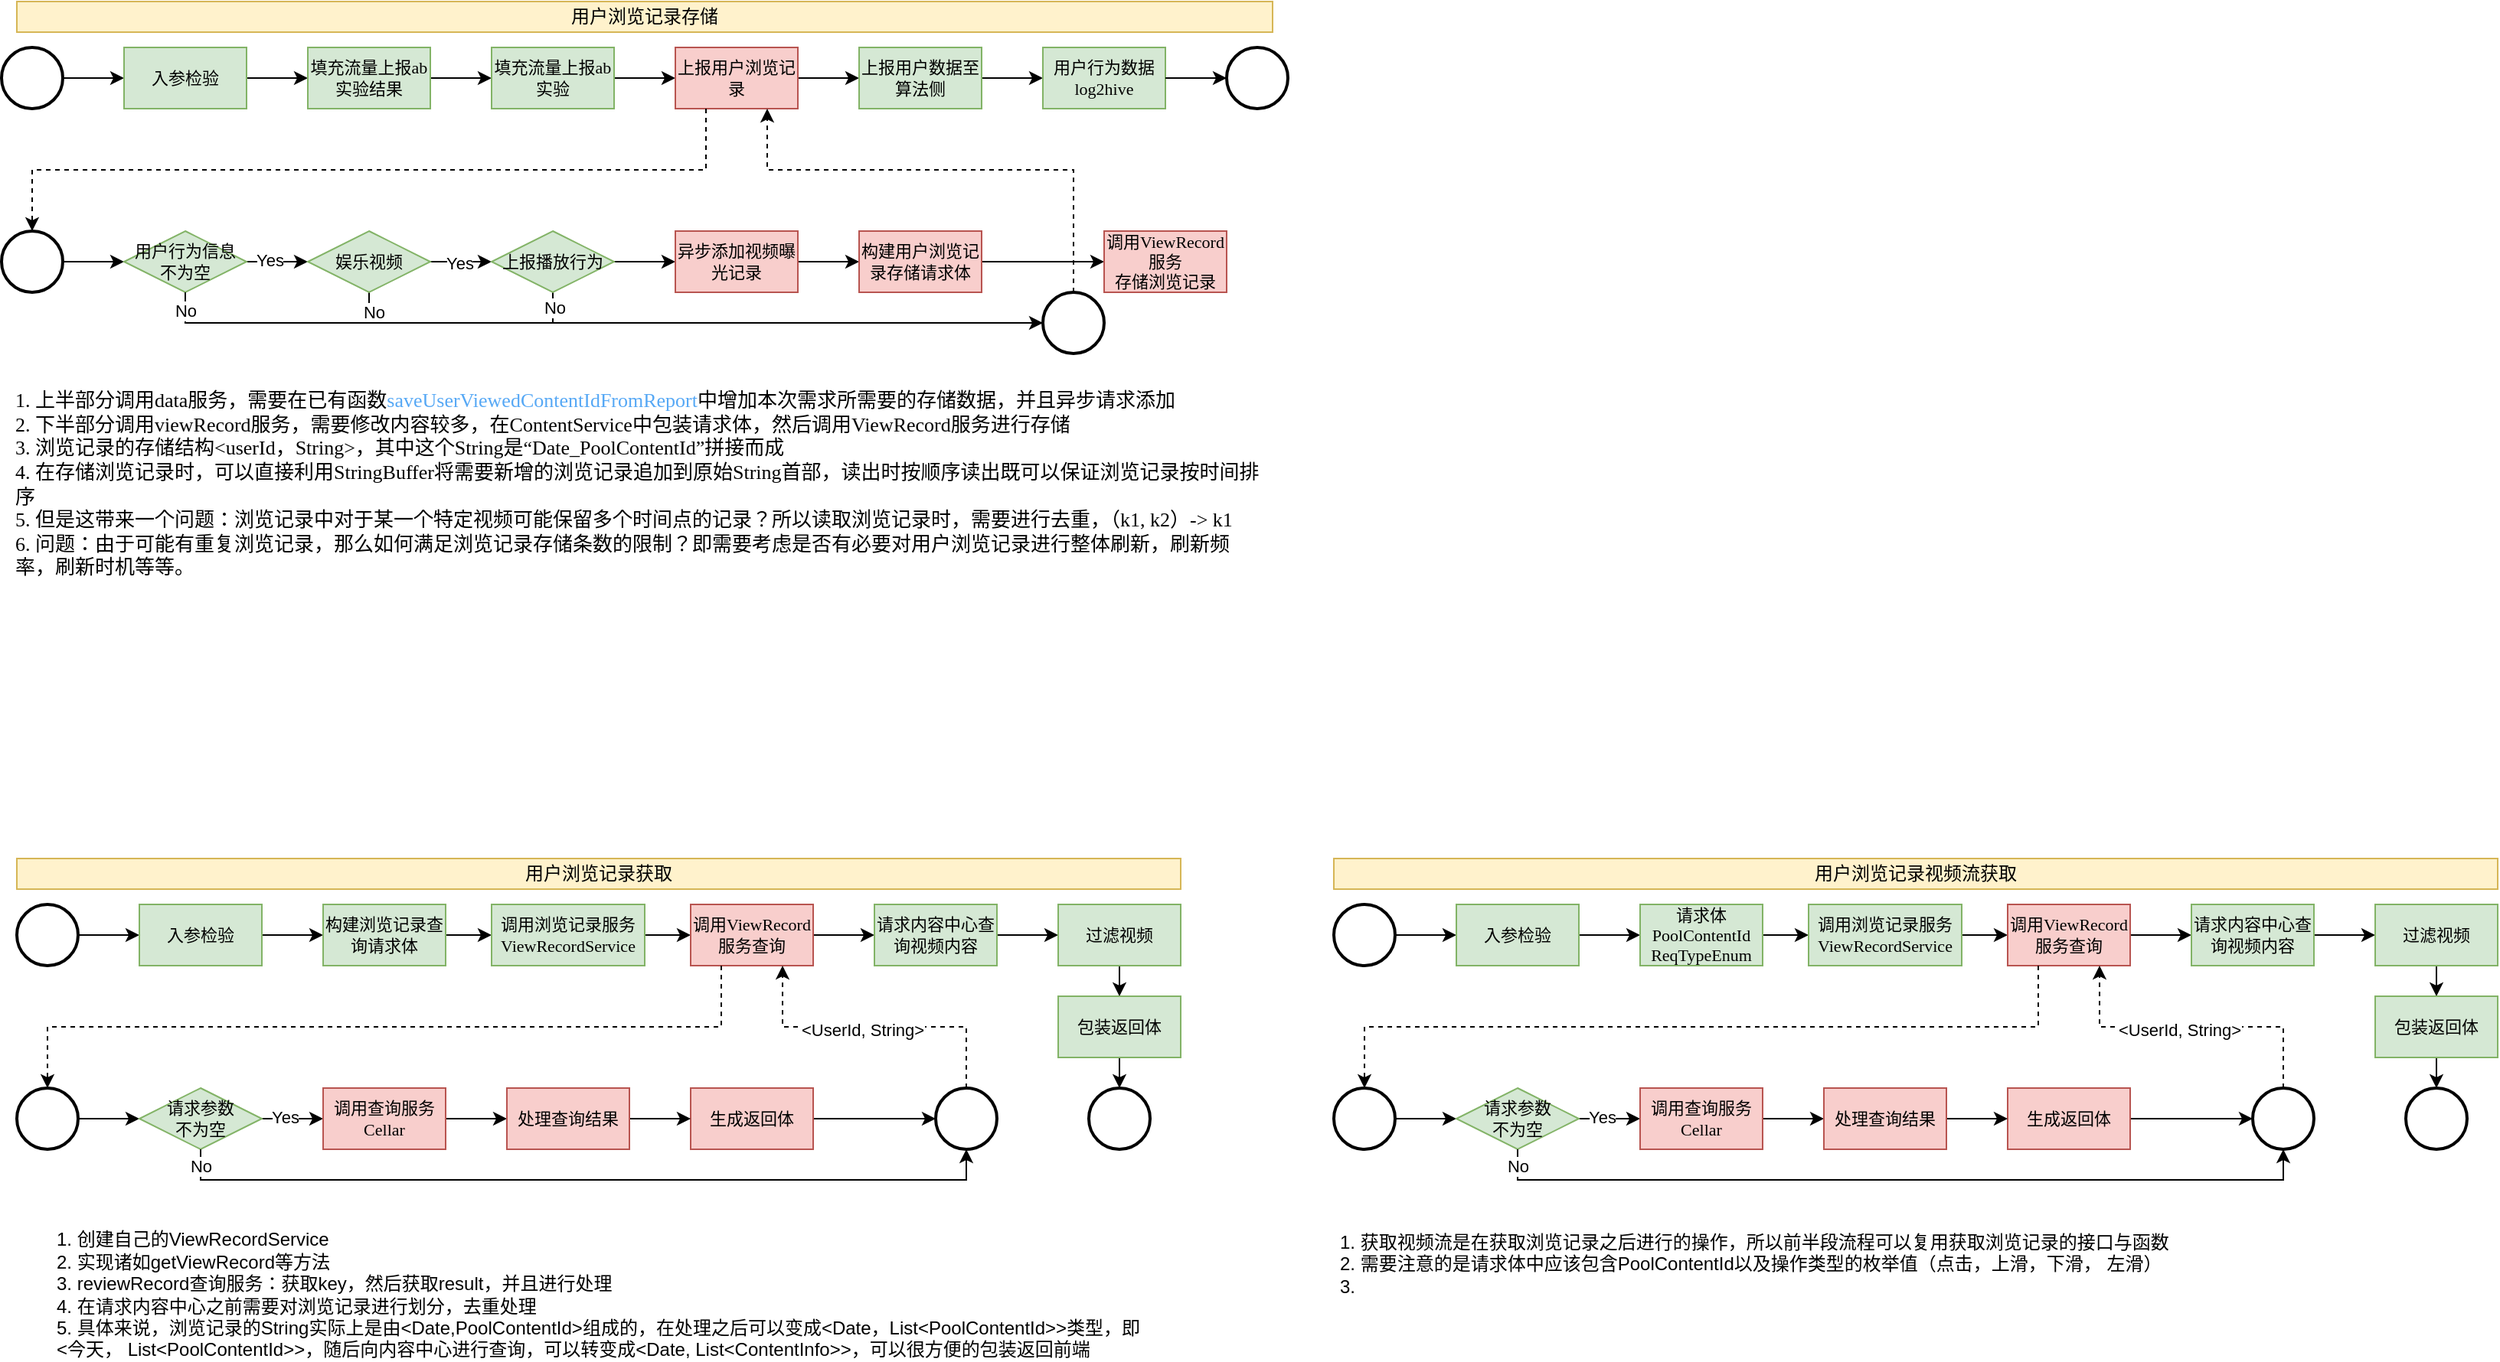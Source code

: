 <mxfile version="24.6.4" type="github">
  <diagram name="第 1 页" id="fEKI30rLMy2NeL7lf-gq">
    <mxGraphModel dx="1685" dy="546" grid="1" gridSize="10" guides="1" tooltips="1" connect="1" arrows="1" fold="1" page="1" pageScale="1" pageWidth="827" pageHeight="1169" math="0" shadow="0">
      <root>
        <mxCell id="0" />
        <mxCell id="1" parent="0" />
        <mxCell id="zn_wXmEY_aCZp9n0cFVr-21" style="edgeStyle=orthogonalEdgeStyle;rounded=0;orthogonalLoop=1;jettySize=auto;html=1;entryX=0;entryY=0.5;entryDx=0;entryDy=0;" edge="1" parent="1" source="zn_wXmEY_aCZp9n0cFVr-1" target="zn_wXmEY_aCZp9n0cFVr-4">
          <mxGeometry relative="1" as="geometry" />
        </mxCell>
        <mxCell id="zn_wXmEY_aCZp9n0cFVr-1" value="" style="strokeWidth=2;html=1;shape=mxgraph.flowchart.start_2;whiteSpace=wrap;fontFamily=Times New Roman;fontSize=11;" vertex="1" parent="1">
          <mxGeometry y="40" width="40" height="40" as="geometry" />
        </mxCell>
        <mxCell id="zn_wXmEY_aCZp9n0cFVr-22" style="edgeStyle=orthogonalEdgeStyle;rounded=0;orthogonalLoop=1;jettySize=auto;html=1;entryX=0;entryY=0.5;entryDx=0;entryDy=0;" edge="1" parent="1" source="zn_wXmEY_aCZp9n0cFVr-4" target="zn_wXmEY_aCZp9n0cFVr-5">
          <mxGeometry relative="1" as="geometry" />
        </mxCell>
        <mxCell id="zn_wXmEY_aCZp9n0cFVr-4" value="入参检验" style="rounded=0;whiteSpace=wrap;html=1;fontFamily=Times New Roman;fontSize=11;fillColor=#d5e8d4;strokeColor=#82b366;" vertex="1" parent="1">
          <mxGeometry x="80" y="40" width="80" height="40" as="geometry" />
        </mxCell>
        <mxCell id="zn_wXmEY_aCZp9n0cFVr-23" style="edgeStyle=orthogonalEdgeStyle;rounded=0;orthogonalLoop=1;jettySize=auto;html=1;" edge="1" parent="1" source="zn_wXmEY_aCZp9n0cFVr-5" target="zn_wXmEY_aCZp9n0cFVr-6">
          <mxGeometry relative="1" as="geometry" />
        </mxCell>
        <mxCell id="zn_wXmEY_aCZp9n0cFVr-5" value="填充流量上报ab实验结果" style="rounded=0;whiteSpace=wrap;html=1;fontFamily=Times New Roman;fontSize=11;fillColor=#d5e8d4;strokeColor=#82b366;" vertex="1" parent="1">
          <mxGeometry x="200" y="40" width="80" height="40" as="geometry" />
        </mxCell>
        <mxCell id="zn_wXmEY_aCZp9n0cFVr-24" style="edgeStyle=orthogonalEdgeStyle;rounded=0;orthogonalLoop=1;jettySize=auto;html=1;" edge="1" parent="1" source="zn_wXmEY_aCZp9n0cFVr-6" target="zn_wXmEY_aCZp9n0cFVr-7">
          <mxGeometry relative="1" as="geometry" />
        </mxCell>
        <mxCell id="zn_wXmEY_aCZp9n0cFVr-6" value="填充流量上报ab实验" style="rounded=0;whiteSpace=wrap;html=1;fontFamily=Times New Roman;fontSize=11;fillColor=#d5e8d4;strokeColor=#82b366;" vertex="1" parent="1">
          <mxGeometry x="320" y="40" width="80" height="40" as="geometry" />
        </mxCell>
        <mxCell id="zn_wXmEY_aCZp9n0cFVr-25" style="edgeStyle=orthogonalEdgeStyle;rounded=0;orthogonalLoop=1;jettySize=auto;html=1;entryX=0;entryY=0.5;entryDx=0;entryDy=0;" edge="1" parent="1" source="zn_wXmEY_aCZp9n0cFVr-7" target="zn_wXmEY_aCZp9n0cFVr-8">
          <mxGeometry relative="1" as="geometry" />
        </mxCell>
        <mxCell id="zn_wXmEY_aCZp9n0cFVr-7" value="上报用户浏览记录" style="rounded=0;whiteSpace=wrap;html=1;fillColor=#f8cecc;strokeColor=#b85450;fontFamily=Times New Roman;fontSize=11;" vertex="1" parent="1">
          <mxGeometry x="440" y="40" width="80" height="40" as="geometry" />
        </mxCell>
        <mxCell id="zn_wXmEY_aCZp9n0cFVr-26" style="edgeStyle=orthogonalEdgeStyle;rounded=0;orthogonalLoop=1;jettySize=auto;html=1;entryX=0;entryY=0.5;entryDx=0;entryDy=0;" edge="1" parent="1" source="zn_wXmEY_aCZp9n0cFVr-8" target="zn_wXmEY_aCZp9n0cFVr-9">
          <mxGeometry relative="1" as="geometry" />
        </mxCell>
        <mxCell id="zn_wXmEY_aCZp9n0cFVr-8" value="上报用户数据至算法侧" style="rounded=0;whiteSpace=wrap;html=1;fontFamily=Times New Roman;fontSize=11;fillColor=#d5e8d4;strokeColor=#82b366;" vertex="1" parent="1">
          <mxGeometry x="560" y="40" width="80" height="40" as="geometry" />
        </mxCell>
        <mxCell id="zn_wXmEY_aCZp9n0cFVr-9" value="用户行为数据log2hive" style="rounded=0;whiteSpace=wrap;html=1;fontFamily=Times New Roman;fontSize=11;fillColor=#d5e8d4;strokeColor=#82b366;" vertex="1" parent="1">
          <mxGeometry x="680" y="40" width="80" height="40" as="geometry" />
        </mxCell>
        <mxCell id="zn_wXmEY_aCZp9n0cFVr-10" value="" style="strokeWidth=2;html=1;shape=mxgraph.flowchart.start_2;whiteSpace=wrap;fontFamily=Times New Roman;fontSize=11;" vertex="1" parent="1">
          <mxGeometry x="800" y="40" width="40" height="40" as="geometry" />
        </mxCell>
        <mxCell id="zn_wXmEY_aCZp9n0cFVr-28" style="edgeStyle=orthogonalEdgeStyle;rounded=0;orthogonalLoop=1;jettySize=auto;html=1;entryX=0;entryY=0.5;entryDx=0;entryDy=0;" edge="1" parent="1" source="zn_wXmEY_aCZp9n0cFVr-11" target="zn_wXmEY_aCZp9n0cFVr-12">
          <mxGeometry relative="1" as="geometry" />
        </mxCell>
        <mxCell id="zn_wXmEY_aCZp9n0cFVr-11" value="" style="strokeWidth=2;html=1;shape=mxgraph.flowchart.start_2;whiteSpace=wrap;fontFamily=Times New Roman;fontSize=11;" vertex="1" parent="1">
          <mxGeometry y="160" width="40" height="40" as="geometry" />
        </mxCell>
        <mxCell id="zn_wXmEY_aCZp9n0cFVr-29" style="edgeStyle=orthogonalEdgeStyle;rounded=0;orthogonalLoop=1;jettySize=auto;html=1;entryX=0;entryY=0.5;entryDx=0;entryDy=0;" edge="1" parent="1" source="zn_wXmEY_aCZp9n0cFVr-12" target="zn_wXmEY_aCZp9n0cFVr-13">
          <mxGeometry relative="1" as="geometry" />
        </mxCell>
        <mxCell id="zn_wXmEY_aCZp9n0cFVr-38" value="Yes" style="edgeLabel;html=1;align=center;verticalAlign=middle;resizable=0;points=[];" vertex="1" connectable="0" parent="zn_wXmEY_aCZp9n0cFVr-29">
          <mxGeometry x="-0.254" y="1" relative="1" as="geometry">
            <mxPoint as="offset" />
          </mxGeometry>
        </mxCell>
        <mxCell id="zn_wXmEY_aCZp9n0cFVr-12" value="用户行为信息&lt;div&gt;不为空&lt;/div&gt;" style="rhombus;whiteSpace=wrap;html=1;fontFamily=Times New Roman;fontSize=11;fillColor=#d5e8d4;strokeColor=#82b366;" vertex="1" parent="1">
          <mxGeometry x="80" y="160" width="80" height="40" as="geometry" />
        </mxCell>
        <mxCell id="zn_wXmEY_aCZp9n0cFVr-30" style="edgeStyle=orthogonalEdgeStyle;rounded=0;orthogonalLoop=1;jettySize=auto;html=1;entryX=0;entryY=0.5;entryDx=0;entryDy=0;" edge="1" parent="1" source="zn_wXmEY_aCZp9n0cFVr-13" target="zn_wXmEY_aCZp9n0cFVr-14">
          <mxGeometry relative="1" as="geometry" />
        </mxCell>
        <mxCell id="zn_wXmEY_aCZp9n0cFVr-39" value="Yes" style="edgeLabel;html=1;align=center;verticalAlign=middle;resizable=0;points=[];" vertex="1" connectable="0" parent="zn_wXmEY_aCZp9n0cFVr-30">
          <mxGeometry x="-0.061" y="-1" relative="1" as="geometry">
            <mxPoint as="offset" />
          </mxGeometry>
        </mxCell>
        <mxCell id="zn_wXmEY_aCZp9n0cFVr-35" style="edgeStyle=orthogonalEdgeStyle;rounded=0;orthogonalLoop=1;jettySize=auto;html=1;endArrow=none;endFill=0;" edge="1" parent="1" source="zn_wXmEY_aCZp9n0cFVr-13">
          <mxGeometry relative="1" as="geometry">
            <mxPoint x="240" y="220" as="targetPoint" />
          </mxGeometry>
        </mxCell>
        <mxCell id="zn_wXmEY_aCZp9n0cFVr-40" value="No" style="edgeLabel;html=1;align=center;verticalAlign=middle;resizable=0;points=[];" vertex="1" connectable="0" parent="zn_wXmEY_aCZp9n0cFVr-35">
          <mxGeometry x="0.168" y="3" relative="1" as="geometry">
            <mxPoint as="offset" />
          </mxGeometry>
        </mxCell>
        <mxCell id="zn_wXmEY_aCZp9n0cFVr-13" value="娱乐视频" style="rhombus;whiteSpace=wrap;html=1;fontFamily=Times New Roman;fontSize=11;fillColor=#d5e8d4;strokeColor=#82b366;" vertex="1" parent="1">
          <mxGeometry x="200" y="160" width="80" height="40" as="geometry" />
        </mxCell>
        <mxCell id="zn_wXmEY_aCZp9n0cFVr-31" style="edgeStyle=orthogonalEdgeStyle;rounded=0;orthogonalLoop=1;jettySize=auto;html=1;entryX=0;entryY=0.5;entryDx=0;entryDy=0;" edge="1" parent="1" source="zn_wXmEY_aCZp9n0cFVr-14" target="zn_wXmEY_aCZp9n0cFVr-15">
          <mxGeometry relative="1" as="geometry" />
        </mxCell>
        <mxCell id="zn_wXmEY_aCZp9n0cFVr-36" style="edgeStyle=orthogonalEdgeStyle;rounded=0;orthogonalLoop=1;jettySize=auto;html=1;endArrow=none;endFill=0;" edge="1" parent="1" source="zn_wXmEY_aCZp9n0cFVr-14">
          <mxGeometry relative="1" as="geometry">
            <mxPoint x="360" y="220" as="targetPoint" />
          </mxGeometry>
        </mxCell>
        <mxCell id="zn_wXmEY_aCZp9n0cFVr-41" value="No" style="edgeLabel;html=1;align=center;verticalAlign=middle;resizable=0;points=[];" vertex="1" connectable="0" parent="zn_wXmEY_aCZp9n0cFVr-36">
          <mxGeometry x="-0.051" y="1" relative="1" as="geometry">
            <mxPoint as="offset" />
          </mxGeometry>
        </mxCell>
        <mxCell id="zn_wXmEY_aCZp9n0cFVr-14" value="上报播放行为" style="rhombus;whiteSpace=wrap;html=1;fontFamily=Times New Roman;fontSize=11;fillColor=#d5e8d4;strokeColor=#82b366;" vertex="1" parent="1">
          <mxGeometry x="320" y="160" width="80" height="40" as="geometry" />
        </mxCell>
        <mxCell id="zn_wXmEY_aCZp9n0cFVr-32" style="edgeStyle=orthogonalEdgeStyle;rounded=0;orthogonalLoop=1;jettySize=auto;html=1;" edge="1" parent="1" source="zn_wXmEY_aCZp9n0cFVr-15" target="zn_wXmEY_aCZp9n0cFVr-18">
          <mxGeometry relative="1" as="geometry" />
        </mxCell>
        <mxCell id="zn_wXmEY_aCZp9n0cFVr-15" value="异步添加视频曝光记录" style="rounded=0;whiteSpace=wrap;html=1;fontFamily=Times New Roman;fontSize=11;fillColor=#f8cecc;strokeColor=#b85450;" vertex="1" parent="1">
          <mxGeometry x="440" y="160" width="80" height="40" as="geometry" />
        </mxCell>
        <mxCell id="zn_wXmEY_aCZp9n0cFVr-33" style="edgeStyle=orthogonalEdgeStyle;rounded=0;orthogonalLoop=1;jettySize=auto;html=1;entryX=0;entryY=0.5;entryDx=0;entryDy=0;" edge="1" parent="1" source="zn_wXmEY_aCZp9n0cFVr-18" target="zn_wXmEY_aCZp9n0cFVr-20">
          <mxGeometry relative="1" as="geometry" />
        </mxCell>
        <mxCell id="zn_wXmEY_aCZp9n0cFVr-18" value="构建用户浏览记录&lt;span style=&quot;background-color: initial;&quot;&gt;存储请求体&lt;/span&gt;" style="rounded=0;whiteSpace=wrap;html=1;fontFamily=Times New Roman;fontSize=11;fillColor=#f8cecc;strokeColor=#b85450;" vertex="1" parent="1">
          <mxGeometry x="560" y="160" width="80" height="40" as="geometry" />
        </mxCell>
        <mxCell id="zn_wXmEY_aCZp9n0cFVr-43" style="edgeStyle=orthogonalEdgeStyle;rounded=0;orthogonalLoop=1;jettySize=auto;html=1;entryX=0.75;entryY=1;entryDx=0;entryDy=0;dashed=1;" edge="1" parent="1" source="zn_wXmEY_aCZp9n0cFVr-19" target="zn_wXmEY_aCZp9n0cFVr-7">
          <mxGeometry relative="1" as="geometry">
            <Array as="points">
              <mxPoint x="700" y="120" />
              <mxPoint x="500" y="120" />
            </Array>
          </mxGeometry>
        </mxCell>
        <mxCell id="zn_wXmEY_aCZp9n0cFVr-19" value="" style="strokeWidth=2;html=1;shape=mxgraph.flowchart.start_2;whiteSpace=wrap;fontFamily=Times New Roman;fontSize=11;" vertex="1" parent="1">
          <mxGeometry x="680" y="200" width="40" height="40" as="geometry" />
        </mxCell>
        <mxCell id="zn_wXmEY_aCZp9n0cFVr-20" value="调用ViewRecord服务&lt;div&gt;存储浏览记录&lt;/div&gt;" style="rounded=0;whiteSpace=wrap;html=1;fontFamily=Times New Roman;fontSize=11;fillColor=#f8cecc;strokeColor=#b85450;" vertex="1" parent="1">
          <mxGeometry x="720" y="160" width="80" height="40" as="geometry" />
        </mxCell>
        <mxCell id="zn_wXmEY_aCZp9n0cFVr-27" style="edgeStyle=orthogonalEdgeStyle;rounded=0;orthogonalLoop=1;jettySize=auto;html=1;entryX=0;entryY=0.5;entryDx=0;entryDy=0;entryPerimeter=0;" edge="1" parent="1" source="zn_wXmEY_aCZp9n0cFVr-9" target="zn_wXmEY_aCZp9n0cFVr-10">
          <mxGeometry relative="1" as="geometry" />
        </mxCell>
        <mxCell id="zn_wXmEY_aCZp9n0cFVr-34" style="edgeStyle=orthogonalEdgeStyle;rounded=0;orthogonalLoop=1;jettySize=auto;html=1;entryX=0;entryY=0.5;entryDx=0;entryDy=0;entryPerimeter=0;" edge="1" parent="1" source="zn_wXmEY_aCZp9n0cFVr-12" target="zn_wXmEY_aCZp9n0cFVr-19">
          <mxGeometry relative="1" as="geometry">
            <Array as="points">
              <mxPoint x="120" y="220" />
            </Array>
          </mxGeometry>
        </mxCell>
        <mxCell id="zn_wXmEY_aCZp9n0cFVr-37" value="No" style="edgeLabel;html=1;align=center;verticalAlign=middle;resizable=0;points=[];" vertex="1" connectable="0" parent="zn_wXmEY_aCZp9n0cFVr-34">
          <mxGeometry x="-0.96" relative="1" as="geometry">
            <mxPoint as="offset" />
          </mxGeometry>
        </mxCell>
        <mxCell id="zn_wXmEY_aCZp9n0cFVr-42" style="edgeStyle=orthogonalEdgeStyle;rounded=0;orthogonalLoop=1;jettySize=auto;html=1;entryX=0.5;entryY=0;entryDx=0;entryDy=0;entryPerimeter=0;dashed=1;" edge="1" parent="1" source="zn_wXmEY_aCZp9n0cFVr-7" target="zn_wXmEY_aCZp9n0cFVr-11">
          <mxGeometry relative="1" as="geometry">
            <Array as="points">
              <mxPoint x="460" y="120" />
              <mxPoint x="20" y="120" />
            </Array>
          </mxGeometry>
        </mxCell>
        <mxCell id="zn_wXmEY_aCZp9n0cFVr-44" style="edgeStyle=orthogonalEdgeStyle;rounded=0;orthogonalLoop=1;jettySize=auto;html=1;entryX=0;entryY=0.5;entryDx=0;entryDy=0;" edge="1" parent="1" source="zn_wXmEY_aCZp9n0cFVr-45" target="zn_wXmEY_aCZp9n0cFVr-47">
          <mxGeometry relative="1" as="geometry" />
        </mxCell>
        <mxCell id="zn_wXmEY_aCZp9n0cFVr-45" value="" style="strokeWidth=2;html=1;shape=mxgraph.flowchart.start_2;whiteSpace=wrap;fontFamily=Times New Roman;fontSize=11;" vertex="1" parent="1">
          <mxGeometry x="10" y="600" width="40" height="40" as="geometry" />
        </mxCell>
        <mxCell id="zn_wXmEY_aCZp9n0cFVr-46" style="edgeStyle=orthogonalEdgeStyle;rounded=0;orthogonalLoop=1;jettySize=auto;html=1;entryX=0;entryY=0.5;entryDx=0;entryDy=0;" edge="1" parent="1" source="zn_wXmEY_aCZp9n0cFVr-47" target="zn_wXmEY_aCZp9n0cFVr-49">
          <mxGeometry relative="1" as="geometry" />
        </mxCell>
        <mxCell id="zn_wXmEY_aCZp9n0cFVr-47" value="入参检验" style="rounded=0;whiteSpace=wrap;html=1;fontFamily=Times New Roman;fontSize=11;fillColor=#d5e8d4;strokeColor=#82b366;" vertex="1" parent="1">
          <mxGeometry x="90" y="600" width="80" height="40" as="geometry" />
        </mxCell>
        <mxCell id="zn_wXmEY_aCZp9n0cFVr-48" style="edgeStyle=orthogonalEdgeStyle;rounded=0;orthogonalLoop=1;jettySize=auto;html=1;" edge="1" parent="1" source="zn_wXmEY_aCZp9n0cFVr-49" target="zn_wXmEY_aCZp9n0cFVr-51">
          <mxGeometry relative="1" as="geometry" />
        </mxCell>
        <mxCell id="zn_wXmEY_aCZp9n0cFVr-49" value="构建浏览记录查询请求体" style="rounded=0;whiteSpace=wrap;html=1;fontFamily=Times New Roman;fontSize=11;fillColor=#d5e8d4;strokeColor=#82b366;" vertex="1" parent="1">
          <mxGeometry x="210" y="600" width="80" height="40" as="geometry" />
        </mxCell>
        <mxCell id="zn_wXmEY_aCZp9n0cFVr-50" style="edgeStyle=orthogonalEdgeStyle;rounded=0;orthogonalLoop=1;jettySize=auto;html=1;" edge="1" parent="1" source="zn_wXmEY_aCZp9n0cFVr-51" target="zn_wXmEY_aCZp9n0cFVr-53">
          <mxGeometry relative="1" as="geometry" />
        </mxCell>
        <mxCell id="zn_wXmEY_aCZp9n0cFVr-51" value="调用浏览记录服务ViewRecordService" style="rounded=0;whiteSpace=wrap;html=1;fontFamily=Times New Roman;fontSize=11;fillColor=#d5e8d4;strokeColor=#82b366;" vertex="1" parent="1">
          <mxGeometry x="320" y="600" width="100" height="40" as="geometry" />
        </mxCell>
        <mxCell id="zn_wXmEY_aCZp9n0cFVr-52" style="edgeStyle=orthogonalEdgeStyle;rounded=0;orthogonalLoop=1;jettySize=auto;html=1;entryX=0;entryY=0.5;entryDx=0;entryDy=0;" edge="1" parent="1" source="zn_wXmEY_aCZp9n0cFVr-53" target="zn_wXmEY_aCZp9n0cFVr-55">
          <mxGeometry relative="1" as="geometry" />
        </mxCell>
        <mxCell id="zn_wXmEY_aCZp9n0cFVr-53" value="调用ViewRecord服务查询" style="rounded=0;whiteSpace=wrap;html=1;fillColor=#f8cecc;strokeColor=#b85450;fontFamily=Times New Roman;fontSize=11;" vertex="1" parent="1">
          <mxGeometry x="450" y="600" width="80" height="40" as="geometry" />
        </mxCell>
        <mxCell id="zn_wXmEY_aCZp9n0cFVr-54" style="edgeStyle=orthogonalEdgeStyle;rounded=0;orthogonalLoop=1;jettySize=auto;html=1;entryX=0;entryY=0.5;entryDx=0;entryDy=0;" edge="1" parent="1" source="zn_wXmEY_aCZp9n0cFVr-55" target="zn_wXmEY_aCZp9n0cFVr-56">
          <mxGeometry relative="1" as="geometry" />
        </mxCell>
        <mxCell id="zn_wXmEY_aCZp9n0cFVr-55" value="请求内容中心查询视频内容" style="rounded=0;whiteSpace=wrap;html=1;fontFamily=Times New Roman;fontSize=11;fillColor=#d5e8d4;strokeColor=#82b366;" vertex="1" parent="1">
          <mxGeometry x="570" y="600" width="80" height="40" as="geometry" />
        </mxCell>
        <mxCell id="zn_wXmEY_aCZp9n0cFVr-95" style="edgeStyle=orthogonalEdgeStyle;rounded=0;orthogonalLoop=1;jettySize=auto;html=1;entryX=0.5;entryY=0;entryDx=0;entryDy=0;" edge="1" parent="1" source="zn_wXmEY_aCZp9n0cFVr-56" target="zn_wXmEY_aCZp9n0cFVr-92">
          <mxGeometry relative="1" as="geometry" />
        </mxCell>
        <mxCell id="zn_wXmEY_aCZp9n0cFVr-56" value="过滤视频" style="rounded=0;whiteSpace=wrap;html=1;fontFamily=Times New Roman;fontSize=11;fillColor=#d5e8d4;strokeColor=#82b366;" vertex="1" parent="1">
          <mxGeometry x="690" y="600" width="80" height="40" as="geometry" />
        </mxCell>
        <mxCell id="zn_wXmEY_aCZp9n0cFVr-58" style="edgeStyle=orthogonalEdgeStyle;rounded=0;orthogonalLoop=1;jettySize=auto;html=1;entryX=0;entryY=0.5;entryDx=0;entryDy=0;" edge="1" parent="1" source="zn_wXmEY_aCZp9n0cFVr-59" target="zn_wXmEY_aCZp9n0cFVr-62">
          <mxGeometry relative="1" as="geometry" />
        </mxCell>
        <mxCell id="zn_wXmEY_aCZp9n0cFVr-59" value="" style="strokeWidth=2;html=1;shape=mxgraph.flowchart.start_2;whiteSpace=wrap;fontFamily=Times New Roman;fontSize=11;" vertex="1" parent="1">
          <mxGeometry x="10" y="720" width="40" height="40" as="geometry" />
        </mxCell>
        <mxCell id="zn_wXmEY_aCZp9n0cFVr-60" style="edgeStyle=orthogonalEdgeStyle;rounded=0;orthogonalLoop=1;jettySize=auto;html=1;entryX=0;entryY=0.5;entryDx=0;entryDy=0;" edge="1" parent="1" source="zn_wXmEY_aCZp9n0cFVr-62">
          <mxGeometry relative="1" as="geometry">
            <mxPoint x="210" y="740" as="targetPoint" />
          </mxGeometry>
        </mxCell>
        <mxCell id="zn_wXmEY_aCZp9n0cFVr-61" value="Yes" style="edgeLabel;html=1;align=center;verticalAlign=middle;resizable=0;points=[];" vertex="1" connectable="0" parent="zn_wXmEY_aCZp9n0cFVr-60">
          <mxGeometry x="-0.254" y="1" relative="1" as="geometry">
            <mxPoint as="offset" />
          </mxGeometry>
        </mxCell>
        <mxCell id="zn_wXmEY_aCZp9n0cFVr-62" value="请求参数&lt;div&gt;不为空&lt;/div&gt;" style="rhombus;whiteSpace=wrap;html=1;fontFamily=Times New Roman;fontSize=11;fillColor=#d5e8d4;strokeColor=#82b366;" vertex="1" parent="1">
          <mxGeometry x="90" y="720" width="80" height="40" as="geometry" />
        </mxCell>
        <mxCell id="zn_wXmEY_aCZp9n0cFVr-72" style="edgeStyle=orthogonalEdgeStyle;rounded=0;orthogonalLoop=1;jettySize=auto;html=1;entryX=0;entryY=0.5;entryDx=0;entryDy=0;entryPerimeter=0;" edge="1" parent="1" source="zn_wXmEY_aCZp9n0cFVr-73" target="zn_wXmEY_aCZp9n0cFVr-88">
          <mxGeometry relative="1" as="geometry">
            <mxPoint x="570.0" y="740" as="targetPoint" />
          </mxGeometry>
        </mxCell>
        <mxCell id="zn_wXmEY_aCZp9n0cFVr-73" value="生成返回体" style="rounded=0;whiteSpace=wrap;html=1;fontFamily=Times New Roman;fontSize=11;fillColor=#f8cecc;strokeColor=#b85450;" vertex="1" parent="1">
          <mxGeometry x="450" y="720" width="80" height="40" as="geometry" />
        </mxCell>
        <mxCell id="zn_wXmEY_aCZp9n0cFVr-80" style="edgeStyle=orthogonalEdgeStyle;rounded=0;orthogonalLoop=1;jettySize=auto;html=1;entryX=0.5;entryY=1;entryDx=0;entryDy=0;entryPerimeter=0;" edge="1" parent="1" source="zn_wXmEY_aCZp9n0cFVr-62" target="zn_wXmEY_aCZp9n0cFVr-88">
          <mxGeometry relative="1" as="geometry">
            <Array as="points">
              <mxPoint x="130" y="780" />
              <mxPoint x="630" y="780" />
            </Array>
            <mxPoint x="630" y="780" as="targetPoint" />
          </mxGeometry>
        </mxCell>
        <mxCell id="zn_wXmEY_aCZp9n0cFVr-81" value="No" style="edgeLabel;html=1;align=center;verticalAlign=middle;resizable=0;points=[];" vertex="1" connectable="0" parent="zn_wXmEY_aCZp9n0cFVr-80">
          <mxGeometry x="-0.96" relative="1" as="geometry">
            <mxPoint as="offset" />
          </mxGeometry>
        </mxCell>
        <mxCell id="zn_wXmEY_aCZp9n0cFVr-82" style="edgeStyle=orthogonalEdgeStyle;rounded=0;orthogonalLoop=1;jettySize=auto;html=1;entryX=0.5;entryY=0;entryDx=0;entryDy=0;entryPerimeter=0;dashed=1;" edge="1" parent="1" source="zn_wXmEY_aCZp9n0cFVr-53" target="zn_wXmEY_aCZp9n0cFVr-59">
          <mxGeometry relative="1" as="geometry">
            <Array as="points">
              <mxPoint x="470" y="680" />
              <mxPoint x="30" y="680" />
            </Array>
          </mxGeometry>
        </mxCell>
        <mxCell id="zn_wXmEY_aCZp9n0cFVr-83" value="用户浏览记录存储" style="text;html=1;align=center;verticalAlign=middle;whiteSpace=wrap;rounded=0;fillColor=#fff2cc;strokeColor=#d6b656;" vertex="1" parent="1">
          <mxGeometry x="10" y="10" width="820" height="20" as="geometry" />
        </mxCell>
        <mxCell id="zn_wXmEY_aCZp9n0cFVr-84" value="用户浏览记录获取" style="text;html=1;align=center;verticalAlign=middle;whiteSpace=wrap;rounded=0;fillColor=#fff2cc;strokeColor=#d6b656;" vertex="1" parent="1">
          <mxGeometry x="10" y="570" width="760" height="20" as="geometry" />
        </mxCell>
        <mxCell id="zn_wXmEY_aCZp9n0cFVr-85" value="1. 创建自己的ViewRecordService&lt;div&gt;2. 实现诸如getViewRecord等方法&lt;/div&gt;&lt;div&gt;3. reviewRecord查询服务：获取key，然后获取result，并且进行处理&lt;/div&gt;&lt;div&gt;4. 在请求内容中心之前需要对浏览记录进行划分，去重处理&lt;/div&gt;&lt;div&gt;5. 具体来说，浏览记录的String实际上是由&amp;lt;Date,PoolContentId&amp;gt;组成的，在处理之后可以变成&amp;lt;Date，List&amp;lt;PoolContentId&amp;gt;&amp;gt;类型，即&amp;lt;今天， List&amp;lt;PoolContentId&amp;gt;&amp;gt;，随后向内容中心进行查询，可以转变成&amp;lt;Date, List&amp;lt;ContentInfo&amp;gt;&amp;gt;，可以很方便的包装返回前端&lt;/div&gt;" style="text;html=1;align=left;verticalAlign=middle;whiteSpace=wrap;rounded=0;" vertex="1" parent="1">
          <mxGeometry x="34" y="840" width="716" height="30" as="geometry" />
        </mxCell>
        <mxCell id="zn_wXmEY_aCZp9n0cFVr-90" style="edgeStyle=orthogonalEdgeStyle;rounded=0;orthogonalLoop=1;jettySize=auto;html=1;entryX=0;entryY=0.5;entryDx=0;entryDy=0;" edge="1" parent="1" source="zn_wXmEY_aCZp9n0cFVr-86" target="zn_wXmEY_aCZp9n0cFVr-87">
          <mxGeometry relative="1" as="geometry" />
        </mxCell>
        <mxCell id="zn_wXmEY_aCZp9n0cFVr-86" value="调用查询服务&lt;div&gt;Cellar&lt;/div&gt;" style="rounded=0;whiteSpace=wrap;html=1;fontFamily=Times New Roman;fontSize=11;fillColor=#f8cecc;strokeColor=#b85450;" vertex="1" parent="1">
          <mxGeometry x="210" y="720" width="80" height="40" as="geometry" />
        </mxCell>
        <mxCell id="zn_wXmEY_aCZp9n0cFVr-91" style="edgeStyle=orthogonalEdgeStyle;rounded=0;orthogonalLoop=1;jettySize=auto;html=1;entryX=0;entryY=0.5;entryDx=0;entryDy=0;" edge="1" parent="1" source="zn_wXmEY_aCZp9n0cFVr-87" target="zn_wXmEY_aCZp9n0cFVr-73">
          <mxGeometry relative="1" as="geometry" />
        </mxCell>
        <mxCell id="zn_wXmEY_aCZp9n0cFVr-87" value="处理查询结果" style="rounded=0;whiteSpace=wrap;html=1;fontFamily=Times New Roman;fontSize=11;fillColor=#f8cecc;strokeColor=#b85450;" vertex="1" parent="1">
          <mxGeometry x="330" y="720" width="80" height="40" as="geometry" />
        </mxCell>
        <mxCell id="zn_wXmEY_aCZp9n0cFVr-89" style="edgeStyle=orthogonalEdgeStyle;rounded=0;orthogonalLoop=1;jettySize=auto;html=1;entryX=0.75;entryY=1;entryDx=0;entryDy=0;dashed=1;" edge="1" parent="1" source="zn_wXmEY_aCZp9n0cFVr-88" target="zn_wXmEY_aCZp9n0cFVr-53">
          <mxGeometry relative="1" as="geometry">
            <Array as="points">
              <mxPoint x="630" y="680" />
              <mxPoint x="510" y="680" />
            </Array>
          </mxGeometry>
        </mxCell>
        <mxCell id="zn_wXmEY_aCZp9n0cFVr-93" value="&amp;lt;UserId, String&amp;gt;" style="edgeLabel;html=1;align=center;verticalAlign=middle;resizable=0;points=[];" vertex="1" connectable="0" parent="zn_wXmEY_aCZp9n0cFVr-89">
          <mxGeometry x="0.08" y="2" relative="1" as="geometry">
            <mxPoint as="offset" />
          </mxGeometry>
        </mxCell>
        <mxCell id="zn_wXmEY_aCZp9n0cFVr-88" value="" style="strokeWidth=2;html=1;shape=mxgraph.flowchart.start_2;whiteSpace=wrap;fontFamily=Times New Roman;fontSize=11;" vertex="1" parent="1">
          <mxGeometry x="610" y="720" width="40" height="40" as="geometry" />
        </mxCell>
        <mxCell id="zn_wXmEY_aCZp9n0cFVr-96" style="edgeStyle=orthogonalEdgeStyle;rounded=0;orthogonalLoop=1;jettySize=auto;html=1;" edge="1" parent="1" source="zn_wXmEY_aCZp9n0cFVr-92" target="zn_wXmEY_aCZp9n0cFVr-94">
          <mxGeometry relative="1" as="geometry" />
        </mxCell>
        <mxCell id="zn_wXmEY_aCZp9n0cFVr-92" value="包装返回体" style="rounded=0;whiteSpace=wrap;html=1;fontFamily=Times New Roman;fontSize=11;fillColor=#d5e8d4;strokeColor=#82b366;" vertex="1" parent="1">
          <mxGeometry x="690" y="660" width="80" height="40" as="geometry" />
        </mxCell>
        <mxCell id="zn_wXmEY_aCZp9n0cFVr-94" value="" style="strokeWidth=2;html=1;shape=mxgraph.flowchart.start_2;whiteSpace=wrap;fontFamily=Times New Roman;fontSize=11;" vertex="1" parent="1">
          <mxGeometry x="710" y="720" width="40" height="40" as="geometry" />
        </mxCell>
        <mxCell id="zn_wXmEY_aCZp9n0cFVr-97" value="&lt;font face=&quot;Times New Roman&quot; style=&quot;font-size: 13px;&quot;&gt;1. 上半部分调用data服务，需要在已有函数&lt;span style=&quot;color: rgb(86, 168, 245);&quot;&gt;saveUserViewedContentIdFromReport&lt;/span&gt;中增加本次需求所需要的存储数据，并且异步请求添加&lt;/font&gt;&lt;div&gt;&lt;font face=&quot;Times New Roman&quot; style=&quot;font-size: 13px;&quot;&gt;2. 下半部分调用viewRecord服务，需要修改内容较多，在ContentService中包装请求体，然后调用ViewRecord服务进行存储&lt;/font&gt;&lt;/div&gt;&lt;div&gt;&lt;font face=&quot;Times New Roman&quot; style=&quot;font-size: 13px;&quot;&gt;3. 浏览记录的存储结构&amp;lt;userId，String&amp;gt;，其中这个String是“Date_PoolContentId”拼接而成&lt;/font&gt;&lt;/div&gt;&lt;div&gt;&lt;font face=&quot;Times New Roman&quot; style=&quot;font-size: 13px;&quot;&gt;4. 在存储浏览记录时，可以直接利用StringBuffer将需要新增的浏览记录追加到原始String首部，读出时按顺序读出既可以保证浏览记录按时间排序&lt;/font&gt;&lt;/div&gt;&lt;div&gt;&lt;font face=&quot;Times New Roman&quot; style=&quot;font-size: 13px;&quot;&gt;5. 但是这带来一个问题：浏览记录中对于某一个特定视频可能保留多个时间点的记录？所以读取浏览记录时，需要进行去重，（k1, k2）-&amp;gt; k1&lt;/font&gt;&lt;/div&gt;&lt;div&gt;&lt;font face=&quot;Times New Roman&quot; style=&quot;font-size: 13px;&quot;&gt;6. 问题：由于可能有重复浏览记录，那么如何满足浏览记录存储条数的限制？即需要考虑是否有必要对用户浏览记录进行整体刷新，刷新频率，刷新时机等等。&lt;/font&gt;&lt;/div&gt;" style="text;html=1;align=left;verticalAlign=middle;whiteSpace=wrap;rounded=0;" vertex="1" parent="1">
          <mxGeometry x="7" y="310" width="820" height="30" as="geometry" />
        </mxCell>
        <mxCell id="zn_wXmEY_aCZp9n0cFVr-99" style="edgeStyle=orthogonalEdgeStyle;rounded=0;orthogonalLoop=1;jettySize=auto;html=1;entryX=0;entryY=0.5;entryDx=0;entryDy=0;" edge="1" parent="1" source="zn_wXmEY_aCZp9n0cFVr-100" target="zn_wXmEY_aCZp9n0cFVr-102">
          <mxGeometry relative="1" as="geometry" />
        </mxCell>
        <mxCell id="zn_wXmEY_aCZp9n0cFVr-100" value="" style="strokeWidth=2;html=1;shape=mxgraph.flowchart.start_2;whiteSpace=wrap;fontFamily=Times New Roman;fontSize=11;" vertex="1" parent="1">
          <mxGeometry x="870" y="600" width="40" height="40" as="geometry" />
        </mxCell>
        <mxCell id="zn_wXmEY_aCZp9n0cFVr-101" style="edgeStyle=orthogonalEdgeStyle;rounded=0;orthogonalLoop=1;jettySize=auto;html=1;entryX=0;entryY=0.5;entryDx=0;entryDy=0;" edge="1" parent="1" source="zn_wXmEY_aCZp9n0cFVr-102" target="zn_wXmEY_aCZp9n0cFVr-104">
          <mxGeometry relative="1" as="geometry" />
        </mxCell>
        <mxCell id="zn_wXmEY_aCZp9n0cFVr-102" value="入参检验" style="rounded=0;whiteSpace=wrap;html=1;fontFamily=Times New Roman;fontSize=11;fillColor=#d5e8d4;strokeColor=#82b366;" vertex="1" parent="1">
          <mxGeometry x="950" y="600" width="80" height="40" as="geometry" />
        </mxCell>
        <mxCell id="zn_wXmEY_aCZp9n0cFVr-103" style="edgeStyle=orthogonalEdgeStyle;rounded=0;orthogonalLoop=1;jettySize=auto;html=1;" edge="1" parent="1" source="zn_wXmEY_aCZp9n0cFVr-104" target="zn_wXmEY_aCZp9n0cFVr-106">
          <mxGeometry relative="1" as="geometry" />
        </mxCell>
        <mxCell id="zn_wXmEY_aCZp9n0cFVr-104" value="请求体&lt;div&gt;PoolContentId&lt;/div&gt;&lt;div&gt;ReqTypeEnum&lt;/div&gt;" style="rounded=0;whiteSpace=wrap;html=1;fontFamily=Times New Roman;fontSize=11;fillColor=#d5e8d4;strokeColor=#82b366;" vertex="1" parent="1">
          <mxGeometry x="1070" y="600" width="80" height="40" as="geometry" />
        </mxCell>
        <mxCell id="zn_wXmEY_aCZp9n0cFVr-105" style="edgeStyle=orthogonalEdgeStyle;rounded=0;orthogonalLoop=1;jettySize=auto;html=1;" edge="1" parent="1" source="zn_wXmEY_aCZp9n0cFVr-106" target="zn_wXmEY_aCZp9n0cFVr-108">
          <mxGeometry relative="1" as="geometry" />
        </mxCell>
        <mxCell id="zn_wXmEY_aCZp9n0cFVr-106" value="调用浏览记录服务ViewRecordService" style="rounded=0;whiteSpace=wrap;html=1;fontFamily=Times New Roman;fontSize=11;fillColor=#d5e8d4;strokeColor=#82b366;" vertex="1" parent="1">
          <mxGeometry x="1180" y="600" width="100" height="40" as="geometry" />
        </mxCell>
        <mxCell id="zn_wXmEY_aCZp9n0cFVr-107" style="edgeStyle=orthogonalEdgeStyle;rounded=0;orthogonalLoop=1;jettySize=auto;html=1;entryX=0;entryY=0.5;entryDx=0;entryDy=0;" edge="1" parent="1" source="zn_wXmEY_aCZp9n0cFVr-108" target="zn_wXmEY_aCZp9n0cFVr-110">
          <mxGeometry relative="1" as="geometry" />
        </mxCell>
        <mxCell id="zn_wXmEY_aCZp9n0cFVr-108" value="调用ViewRecord服务查询" style="rounded=0;whiteSpace=wrap;html=1;fillColor=#f8cecc;strokeColor=#b85450;fontFamily=Times New Roman;fontSize=11;" vertex="1" parent="1">
          <mxGeometry x="1310" y="600" width="80" height="40" as="geometry" />
        </mxCell>
        <mxCell id="zn_wXmEY_aCZp9n0cFVr-109" style="edgeStyle=orthogonalEdgeStyle;rounded=0;orthogonalLoop=1;jettySize=auto;html=1;entryX=0;entryY=0.5;entryDx=0;entryDy=0;" edge="1" parent="1" source="zn_wXmEY_aCZp9n0cFVr-110" target="zn_wXmEY_aCZp9n0cFVr-112">
          <mxGeometry relative="1" as="geometry" />
        </mxCell>
        <mxCell id="zn_wXmEY_aCZp9n0cFVr-110" value="请求内容中心查询视频内容" style="rounded=0;whiteSpace=wrap;html=1;fontFamily=Times New Roman;fontSize=11;fillColor=#d5e8d4;strokeColor=#82b366;" vertex="1" parent="1">
          <mxGeometry x="1430" y="600" width="80" height="40" as="geometry" />
        </mxCell>
        <mxCell id="zn_wXmEY_aCZp9n0cFVr-111" style="edgeStyle=orthogonalEdgeStyle;rounded=0;orthogonalLoop=1;jettySize=auto;html=1;entryX=0.5;entryY=0;entryDx=0;entryDy=0;" edge="1" parent="1" source="zn_wXmEY_aCZp9n0cFVr-112" target="zn_wXmEY_aCZp9n0cFVr-132">
          <mxGeometry relative="1" as="geometry" />
        </mxCell>
        <mxCell id="zn_wXmEY_aCZp9n0cFVr-112" value="过滤视频" style="rounded=0;whiteSpace=wrap;html=1;fontFamily=Times New Roman;fontSize=11;fillColor=#d5e8d4;strokeColor=#82b366;" vertex="1" parent="1">
          <mxGeometry x="1550" y="600" width="80" height="40" as="geometry" />
        </mxCell>
        <mxCell id="zn_wXmEY_aCZp9n0cFVr-113" style="edgeStyle=orthogonalEdgeStyle;rounded=0;orthogonalLoop=1;jettySize=auto;html=1;entryX=0;entryY=0.5;entryDx=0;entryDy=0;" edge="1" parent="1" source="zn_wXmEY_aCZp9n0cFVr-114" target="zn_wXmEY_aCZp9n0cFVr-117">
          <mxGeometry relative="1" as="geometry" />
        </mxCell>
        <mxCell id="zn_wXmEY_aCZp9n0cFVr-114" value="" style="strokeWidth=2;html=1;shape=mxgraph.flowchart.start_2;whiteSpace=wrap;fontFamily=Times New Roman;fontSize=11;" vertex="1" parent="1">
          <mxGeometry x="870" y="720" width="40" height="40" as="geometry" />
        </mxCell>
        <mxCell id="zn_wXmEY_aCZp9n0cFVr-115" style="edgeStyle=orthogonalEdgeStyle;rounded=0;orthogonalLoop=1;jettySize=auto;html=1;entryX=0;entryY=0.5;entryDx=0;entryDy=0;" edge="1" parent="1" source="zn_wXmEY_aCZp9n0cFVr-117">
          <mxGeometry relative="1" as="geometry">
            <mxPoint x="1070" y="740" as="targetPoint" />
          </mxGeometry>
        </mxCell>
        <mxCell id="zn_wXmEY_aCZp9n0cFVr-116" value="Yes" style="edgeLabel;html=1;align=center;verticalAlign=middle;resizable=0;points=[];" vertex="1" connectable="0" parent="zn_wXmEY_aCZp9n0cFVr-115">
          <mxGeometry x="-0.254" y="1" relative="1" as="geometry">
            <mxPoint as="offset" />
          </mxGeometry>
        </mxCell>
        <mxCell id="zn_wXmEY_aCZp9n0cFVr-117" value="请求参数&lt;div&gt;不为空&lt;/div&gt;" style="rhombus;whiteSpace=wrap;html=1;fontFamily=Times New Roman;fontSize=11;fillColor=#d5e8d4;strokeColor=#82b366;" vertex="1" parent="1">
          <mxGeometry x="950" y="720" width="80" height="40" as="geometry" />
        </mxCell>
        <mxCell id="zn_wXmEY_aCZp9n0cFVr-118" style="edgeStyle=orthogonalEdgeStyle;rounded=0;orthogonalLoop=1;jettySize=auto;html=1;entryX=0;entryY=0.5;entryDx=0;entryDy=0;entryPerimeter=0;" edge="1" parent="1" source="zn_wXmEY_aCZp9n0cFVr-119" target="zn_wXmEY_aCZp9n0cFVr-130">
          <mxGeometry relative="1" as="geometry">
            <mxPoint x="1430.0" y="740" as="targetPoint" />
          </mxGeometry>
        </mxCell>
        <mxCell id="zn_wXmEY_aCZp9n0cFVr-119" value="生成返回体" style="rounded=0;whiteSpace=wrap;html=1;fontFamily=Times New Roman;fontSize=11;fillColor=#f8cecc;strokeColor=#b85450;" vertex="1" parent="1">
          <mxGeometry x="1310" y="720" width="80" height="40" as="geometry" />
        </mxCell>
        <mxCell id="zn_wXmEY_aCZp9n0cFVr-120" style="edgeStyle=orthogonalEdgeStyle;rounded=0;orthogonalLoop=1;jettySize=auto;html=1;entryX=0.5;entryY=1;entryDx=0;entryDy=0;entryPerimeter=0;" edge="1" parent="1" source="zn_wXmEY_aCZp9n0cFVr-117" target="zn_wXmEY_aCZp9n0cFVr-130">
          <mxGeometry relative="1" as="geometry">
            <Array as="points">
              <mxPoint x="990" y="780" />
              <mxPoint x="1490" y="780" />
            </Array>
            <mxPoint x="1490" y="780" as="targetPoint" />
          </mxGeometry>
        </mxCell>
        <mxCell id="zn_wXmEY_aCZp9n0cFVr-121" value="No" style="edgeLabel;html=1;align=center;verticalAlign=middle;resizable=0;points=[];" vertex="1" connectable="0" parent="zn_wXmEY_aCZp9n0cFVr-120">
          <mxGeometry x="-0.96" relative="1" as="geometry">
            <mxPoint as="offset" />
          </mxGeometry>
        </mxCell>
        <mxCell id="zn_wXmEY_aCZp9n0cFVr-122" style="edgeStyle=orthogonalEdgeStyle;rounded=0;orthogonalLoop=1;jettySize=auto;html=1;entryX=0.5;entryY=0;entryDx=0;entryDy=0;entryPerimeter=0;dashed=1;" edge="1" parent="1" source="zn_wXmEY_aCZp9n0cFVr-108" target="zn_wXmEY_aCZp9n0cFVr-114">
          <mxGeometry relative="1" as="geometry">
            <Array as="points">
              <mxPoint x="1330" y="680" />
              <mxPoint x="890" y="680" />
            </Array>
          </mxGeometry>
        </mxCell>
        <mxCell id="zn_wXmEY_aCZp9n0cFVr-123" value="用户浏览记录视频流获取" style="text;html=1;align=center;verticalAlign=middle;whiteSpace=wrap;rounded=0;fillColor=#fff2cc;strokeColor=#d6b656;" vertex="1" parent="1">
          <mxGeometry x="870" y="570" width="760" height="20" as="geometry" />
        </mxCell>
        <mxCell id="zn_wXmEY_aCZp9n0cFVr-124" style="edgeStyle=orthogonalEdgeStyle;rounded=0;orthogonalLoop=1;jettySize=auto;html=1;entryX=0;entryY=0.5;entryDx=0;entryDy=0;" edge="1" parent="1" source="zn_wXmEY_aCZp9n0cFVr-125" target="zn_wXmEY_aCZp9n0cFVr-127">
          <mxGeometry relative="1" as="geometry" />
        </mxCell>
        <mxCell id="zn_wXmEY_aCZp9n0cFVr-125" value="调用查询服务&lt;div&gt;Cellar&lt;/div&gt;" style="rounded=0;whiteSpace=wrap;html=1;fontFamily=Times New Roman;fontSize=11;fillColor=#f8cecc;strokeColor=#b85450;" vertex="1" parent="1">
          <mxGeometry x="1070" y="720" width="80" height="40" as="geometry" />
        </mxCell>
        <mxCell id="zn_wXmEY_aCZp9n0cFVr-126" style="edgeStyle=orthogonalEdgeStyle;rounded=0;orthogonalLoop=1;jettySize=auto;html=1;entryX=0;entryY=0.5;entryDx=0;entryDy=0;" edge="1" parent="1" source="zn_wXmEY_aCZp9n0cFVr-127" target="zn_wXmEY_aCZp9n0cFVr-119">
          <mxGeometry relative="1" as="geometry" />
        </mxCell>
        <mxCell id="zn_wXmEY_aCZp9n0cFVr-127" value="处理查询结果" style="rounded=0;whiteSpace=wrap;html=1;fontFamily=Times New Roman;fontSize=11;fillColor=#f8cecc;strokeColor=#b85450;" vertex="1" parent="1">
          <mxGeometry x="1190" y="720" width="80" height="40" as="geometry" />
        </mxCell>
        <mxCell id="zn_wXmEY_aCZp9n0cFVr-128" style="edgeStyle=orthogonalEdgeStyle;rounded=0;orthogonalLoop=1;jettySize=auto;html=1;entryX=0.75;entryY=1;entryDx=0;entryDy=0;dashed=1;" edge="1" parent="1" source="zn_wXmEY_aCZp9n0cFVr-130" target="zn_wXmEY_aCZp9n0cFVr-108">
          <mxGeometry relative="1" as="geometry">
            <Array as="points">
              <mxPoint x="1490" y="680" />
              <mxPoint x="1370" y="680" />
            </Array>
          </mxGeometry>
        </mxCell>
        <mxCell id="zn_wXmEY_aCZp9n0cFVr-129" value="&amp;lt;UserId, String&amp;gt;" style="edgeLabel;html=1;align=center;verticalAlign=middle;resizable=0;points=[];" vertex="1" connectable="0" parent="zn_wXmEY_aCZp9n0cFVr-128">
          <mxGeometry x="0.08" y="2" relative="1" as="geometry">
            <mxPoint as="offset" />
          </mxGeometry>
        </mxCell>
        <mxCell id="zn_wXmEY_aCZp9n0cFVr-130" value="" style="strokeWidth=2;html=1;shape=mxgraph.flowchart.start_2;whiteSpace=wrap;fontFamily=Times New Roman;fontSize=11;" vertex="1" parent="1">
          <mxGeometry x="1470" y="720" width="40" height="40" as="geometry" />
        </mxCell>
        <mxCell id="zn_wXmEY_aCZp9n0cFVr-131" style="edgeStyle=orthogonalEdgeStyle;rounded=0;orthogonalLoop=1;jettySize=auto;html=1;" edge="1" parent="1" source="zn_wXmEY_aCZp9n0cFVr-132" target="zn_wXmEY_aCZp9n0cFVr-133">
          <mxGeometry relative="1" as="geometry" />
        </mxCell>
        <mxCell id="zn_wXmEY_aCZp9n0cFVr-132" value="包装返回体" style="rounded=0;whiteSpace=wrap;html=1;fontFamily=Times New Roman;fontSize=11;fillColor=#d5e8d4;strokeColor=#82b366;" vertex="1" parent="1">
          <mxGeometry x="1550" y="660" width="80" height="40" as="geometry" />
        </mxCell>
        <mxCell id="zn_wXmEY_aCZp9n0cFVr-133" value="" style="strokeWidth=2;html=1;shape=mxgraph.flowchart.start_2;whiteSpace=wrap;fontFamily=Times New Roman;fontSize=11;" vertex="1" parent="1">
          <mxGeometry x="1570" y="720" width="40" height="40" as="geometry" />
        </mxCell>
        <mxCell id="zn_wXmEY_aCZp9n0cFVr-134" value="&lt;div&gt;1. 获取视频流是在获取浏览记录之后进行的操作，所以前半段流程可以复用获取浏览记录的接口与函数&lt;/div&gt;&lt;div&gt;2. 需要注意的是请求体中应该包含PoolContentId以及操作类型的枚举值（点击，上滑，下滑， 左滑）&lt;/div&gt;&lt;div&gt;3.&amp;nbsp;&lt;/div&gt;" style="text;html=1;align=left;verticalAlign=middle;whiteSpace=wrap;rounded=0;" vertex="1" parent="1">
          <mxGeometry x="872" y="820" width="716" height="30" as="geometry" />
        </mxCell>
      </root>
    </mxGraphModel>
  </diagram>
</mxfile>
